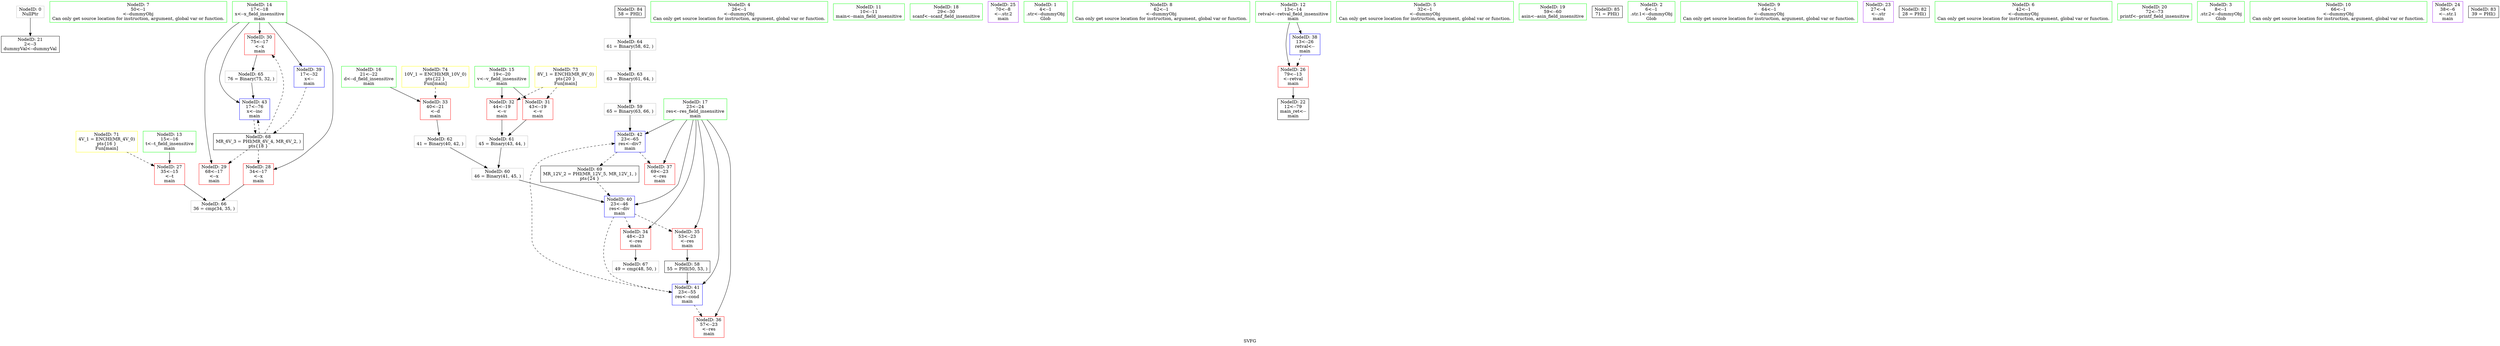 digraph "SVFG" {
	label="SVFG";

	Node0x5598b4c68c00 [shape=record,color=grey,label="{NodeID: 0\nNullPtr}"];
	Node0x5598b4c68c00 -> Node0x5598b4c7a060[style=solid];
	Node0x5598b4c68d20 [shape=record,color=green,label="{NodeID: 7\n50\<--1\n\<--dummyObj\nCan only get source location for instruction, argument, global var or function.}"];
	Node0x5598b4c79a20 [shape=record,color=green,label="{NodeID: 14\n17\<--18\nx\<--x_field_insensitive\nmain\n}"];
	Node0x5598b4c79a20 -> Node0x5598b4c7a640[style=solid];
	Node0x5598b4c79a20 -> Node0x5598b4c7a710[style=solid];
	Node0x5598b4c79a20 -> Node0x5598b4c7a7e0[style=solid];
	Node0x5598b4c79a20 -> Node0x5598b4c7af30[style=solid];
	Node0x5598b4c79a20 -> Node0x5598b4c7b270[style=solid];
	Node0x5598b4c7ce80 [shape=record,color=grey,label="{NodeID: 59\n65 = Binary(63, 66, )\n}"];
	Node0x5598b4c7ce80 -> Node0x5598b4c7b1a0[style=solid];
	Node0x5598b4c7a060 [shape=record,color=black,label="{NodeID: 21\n2\<--3\ndummyVal\<--dummyVal\n}"];
	Node0x5598b4c7e110 [shape=record,color=grey,label="{NodeID: 66\n36 = cmp(34, 35, )\n}"];
	Node0x5598b4c7a640 [shape=record,color=red,label="{NodeID: 28\n34\<--17\n\<--x\nmain\n}"];
	Node0x5598b4c7a640 -> Node0x5598b4c7e110[style=solid];
	Node0x5598b4c81850 [shape=record,color=yellow,style=double,label="{NodeID: 73\n8V_1 = ENCHI(MR_8V_0)\npts\{20 \}\nFun[main]}"];
	Node0x5598b4c81850 -> Node0x5598b4c7a8b0[style=dashed];
	Node0x5598b4c81850 -> Node0x5598b4c7a980[style=dashed];
	Node0x5598b4c7abf0 [shape=record,color=red,label="{NodeID: 35\n53\<--23\n\<--res\nmain\n}"];
	Node0x5598b4c7abf0 -> Node0x5598b4b8bd20[style=solid];
	Node0x5598b4c7b1a0 [shape=record,color=blue,label="{NodeID: 42\n23\<--65\nres\<--div7\nmain\n}"];
	Node0x5598b4c7b1a0 -> Node0x5598b4c7ad90[style=dashed];
	Node0x5598b4c7b1a0 -> Node0x5598b4c80670[style=dashed];
	Node0x5598b4c78da0 [shape=record,color=green,label="{NodeID: 4\n26\<--1\n\<--dummyObj\nCan only get source location for instruction, argument, global var or function.}"];
	Node0x5598b4c797f0 [shape=record,color=green,label="{NodeID: 11\n10\<--11\nmain\<--main_field_insensitive\n}"];
	Node0x5598b4c79d60 [shape=record,color=green,label="{NodeID: 18\n29\<--30\nscanf\<--scanf_field_insensitive\n}"];
	Node0x5598b4c7d480 [shape=record,color=grey,label="{NodeID: 63\n63 = Binary(61, 64, )\n}"];
	Node0x5598b4c7d480 -> Node0x5598b4c7ce80[style=solid];
	Node0x5598b4c7a3d0 [shape=record,color=purple,label="{NodeID: 25\n70\<--8\n\<--.str.2\nmain\n}"];
	Node0x5598b4c7a980 [shape=record,color=red,label="{NodeID: 32\n44\<--19\n\<--v\nmain\n}"];
	Node0x5598b4c7a980 -> Node0x5598b4c7d180[style=solid];
	Node0x5598b4c7af30 [shape=record,color=blue,label="{NodeID: 39\n17\<--32\nx\<--\nmain\n}"];
	Node0x5598b4c7af30 -> Node0x5598b4c80170[style=dashed];
	Node0x5598b4c85030 [shape=record,color=black,label="{NodeID: 84\n58 = PHI()\n}"];
	Node0x5598b4c85030 -> Node0x5598b4c7de10[style=solid];
	Node0x5598b4c77e00 [shape=record,color=green,label="{NodeID: 1\n4\<--1\n.str\<--dummyObj\nGlob }"];
	Node0x5598b4c68db0 [shape=record,color=green,label="{NodeID: 8\n62\<--1\n\<--dummyObj\nCan only get source location for instruction, argument, global var or function.}"];
	Node0x5598b4c79af0 [shape=record,color=green,label="{NodeID: 15\n19\<--20\nv\<--v_field_insensitive\nmain\n}"];
	Node0x5598b4c79af0 -> Node0x5598b4c7a8b0[style=solid];
	Node0x5598b4c79af0 -> Node0x5598b4c7a980[style=solid];
	Node0x5598b4c7d000 [shape=record,color=grey,label="{NodeID: 60\n46 = Binary(41, 45, )\n}"];
	Node0x5598b4c7d000 -> Node0x5598b4c7b000[style=solid];
	Node0x5598b4c7a160 [shape=record,color=black,label="{NodeID: 22\n12\<--79\nmain_ret\<--\nmain\n}"];
	Node0x5598b4c7e290 [shape=record,color=grey,label="{NodeID: 67\n49 = cmp(48, 50, )\n}"];
	Node0x5598b4c7a710 [shape=record,color=red,label="{NodeID: 29\n68\<--17\n\<--x\nmain\n}"];
	Node0x5598b4c81930 [shape=record,color=yellow,style=double,label="{NodeID: 74\n10V_1 = ENCHI(MR_10V_0)\npts\{22 \}\nFun[main]}"];
	Node0x5598b4c81930 -> Node0x5598b4c7aa50[style=dashed];
	Node0x5598b4c7acc0 [shape=record,color=red,label="{NodeID: 36\n57\<--23\n\<--res\nmain\n}"];
	Node0x5598b4c7b270 [shape=record,color=blue,label="{NodeID: 43\n17\<--76\nx\<--inc\nmain\n}"];
	Node0x5598b4c7b270 -> Node0x5598b4c80170[style=dashed];
	Node0x5598b4c78e30 [shape=record,color=green,label="{NodeID: 5\n32\<--1\n\<--dummyObj\nCan only get source location for instruction, argument, global var or function.}"];
	Node0x5598b4c79880 [shape=record,color=green,label="{NodeID: 12\n13\<--14\nretval\<--retval_field_insensitive\nmain\n}"];
	Node0x5598b4c79880 -> Node0x5598b4c7a4a0[style=solid];
	Node0x5598b4c79880 -> Node0x5598b4c7ae60[style=solid];
	Node0x5598b4c79e60 [shape=record,color=green,label="{NodeID: 19\n59\<--60\nasin\<--asin_field_insensitive\n}"];
	Node0x5598b4c7de10 [shape=record,color=grey,label="{NodeID: 64\n61 = Binary(58, 62, )\n}"];
	Node0x5598b4c7de10 -> Node0x5598b4c7d480[style=solid];
	Node0x5598b4c7a4a0 [shape=record,color=red,label="{NodeID: 26\n79\<--13\n\<--retval\nmain\n}"];
	Node0x5598b4c7a4a0 -> Node0x5598b4c7a160[style=solid];
	Node0x5598b4c81690 [shape=record,color=yellow,style=double,label="{NodeID: 71\n4V_1 = ENCHI(MR_4V_0)\npts\{16 \}\nFun[main]}"];
	Node0x5598b4c81690 -> Node0x5598b4c7a570[style=dashed];
	Node0x5598b4c7aa50 [shape=record,color=red,label="{NodeID: 33\n40\<--21\n\<--d\nmain\n}"];
	Node0x5598b4c7aa50 -> Node0x5598b4c7d300[style=solid];
	Node0x5598b4c7b000 [shape=record,color=blue,label="{NodeID: 40\n23\<--46\nres\<--div\nmain\n}"];
	Node0x5598b4c7b000 -> Node0x5598b4c7ab20[style=dashed];
	Node0x5598b4c7b000 -> Node0x5598b4c7abf0[style=dashed];
	Node0x5598b4c7b000 -> Node0x5598b4c7b0d0[style=dashed];
	Node0x5598b4c85190 [shape=record,color=black,label="{NodeID: 85\n71 = PHI()\n}"];
	Node0x5598b4c77ac0 [shape=record,color=green,label="{NodeID: 2\n6\<--1\n.str.1\<--dummyObj\nGlob }"];
	Node0x5598b4c796d0 [shape=record,color=green,label="{NodeID: 9\n64\<--1\n\<--dummyObj\nCan only get source location for instruction, argument, global var or function.}"];
	Node0x5598b4c79bc0 [shape=record,color=green,label="{NodeID: 16\n21\<--22\nd\<--d_field_insensitive\nmain\n}"];
	Node0x5598b4c79bc0 -> Node0x5598b4c7aa50[style=solid];
	Node0x5598b4c7d180 [shape=record,color=grey,label="{NodeID: 61\n45 = Binary(43, 44, )\n}"];
	Node0x5598b4c7d180 -> Node0x5598b4c7d000[style=solid];
	Node0x5598b4c7a230 [shape=record,color=purple,label="{NodeID: 23\n27\<--4\n\<--.str\nmain\n}"];
	Node0x5598b4c80170 [shape=record,color=black,label="{NodeID: 68\nMR_6V_3 = PHI(MR_6V_4, MR_6V_2, )\npts\{18 \}\n}"];
	Node0x5598b4c80170 -> Node0x5598b4c7a640[style=dashed];
	Node0x5598b4c80170 -> Node0x5598b4c7a710[style=dashed];
	Node0x5598b4c80170 -> Node0x5598b4c7a7e0[style=dashed];
	Node0x5598b4c80170 -> Node0x5598b4c7b270[style=dashed];
	Node0x5598b4c7a7e0 [shape=record,color=red,label="{NodeID: 30\n75\<--17\n\<--x\nmain\n}"];
	Node0x5598b4c7a7e0 -> Node0x5598b4c7df90[style=solid];
	Node0x5598b4c7ad90 [shape=record,color=red,label="{NodeID: 37\n69\<--23\n\<--res\nmain\n}"];
	Node0x5598b4c84e30 [shape=record,color=black,label="{NodeID: 82\n28 = PHI()\n}"];
	Node0x5598b4c68c90 [shape=record,color=green,label="{NodeID: 6\n42\<--1\n\<--dummyObj\nCan only get source location for instruction, argument, global var or function.}"];
	Node0x5598b4c79950 [shape=record,color=green,label="{NodeID: 13\n15\<--16\nt\<--t_field_insensitive\nmain\n}"];
	Node0x5598b4c79950 -> Node0x5598b4c7a570[style=solid];
	Node0x5598b4b8bd20 [shape=record,color=black,label="{NodeID: 58\n55 = PHI(50, 53, )\n}"];
	Node0x5598b4b8bd20 -> Node0x5598b4c7b0d0[style=solid];
	Node0x5598b4c79f60 [shape=record,color=green,label="{NodeID: 20\n72\<--73\nprintf\<--printf_field_insensitive\n}"];
	Node0x5598b4c7df90 [shape=record,color=grey,label="{NodeID: 65\n76 = Binary(75, 32, )\n}"];
	Node0x5598b4c7df90 -> Node0x5598b4c7b270[style=solid];
	Node0x5598b4c7a570 [shape=record,color=red,label="{NodeID: 27\n35\<--15\n\<--t\nmain\n}"];
	Node0x5598b4c7a570 -> Node0x5598b4c7e110[style=solid];
	Node0x5598b4c7ab20 [shape=record,color=red,label="{NodeID: 34\n48\<--23\n\<--res\nmain\n}"];
	Node0x5598b4c7ab20 -> Node0x5598b4c7e290[style=solid];
	Node0x5598b4c7b0d0 [shape=record,color=blue,label="{NodeID: 41\n23\<--55\nres\<--cond\nmain\n}"];
	Node0x5598b4c7b0d0 -> Node0x5598b4c7acc0[style=dashed];
	Node0x5598b4c7b0d0 -> Node0x5598b4c7b1a0[style=dashed];
	Node0x5598b4c77b50 [shape=record,color=green,label="{NodeID: 3\n8\<--1\n.str.2\<--dummyObj\nGlob }"];
	Node0x5598b4c79760 [shape=record,color=green,label="{NodeID: 10\n66\<--1\n\<--dummyObj\nCan only get source location for instruction, argument, global var or function.}"];
	Node0x5598b4c79c90 [shape=record,color=green,label="{NodeID: 17\n23\<--24\nres\<--res_field_insensitive\nmain\n}"];
	Node0x5598b4c79c90 -> Node0x5598b4c7ab20[style=solid];
	Node0x5598b4c79c90 -> Node0x5598b4c7abf0[style=solid];
	Node0x5598b4c79c90 -> Node0x5598b4c7acc0[style=solid];
	Node0x5598b4c79c90 -> Node0x5598b4c7ad90[style=solid];
	Node0x5598b4c79c90 -> Node0x5598b4c7b000[style=solid];
	Node0x5598b4c79c90 -> Node0x5598b4c7b0d0[style=solid];
	Node0x5598b4c79c90 -> Node0x5598b4c7b1a0[style=solid];
	Node0x5598b4c7d300 [shape=record,color=grey,label="{NodeID: 62\n41 = Binary(40, 42, )\n}"];
	Node0x5598b4c7d300 -> Node0x5598b4c7d000[style=solid];
	Node0x5598b4c7a300 [shape=record,color=purple,label="{NodeID: 24\n38\<--6\n\<--.str.1\nmain\n}"];
	Node0x5598b4c80670 [shape=record,color=black,label="{NodeID: 69\nMR_12V_2 = PHI(MR_12V_5, MR_12V_1, )\npts\{24 \}\n}"];
	Node0x5598b4c80670 -> Node0x5598b4c7b000[style=dashed];
	Node0x5598b4c7a8b0 [shape=record,color=red,label="{NodeID: 31\n43\<--19\n\<--v\nmain\n}"];
	Node0x5598b4c7a8b0 -> Node0x5598b4c7d180[style=solid];
	Node0x5598b4c7ae60 [shape=record,color=blue,label="{NodeID: 38\n13\<--26\nretval\<--\nmain\n}"];
	Node0x5598b4c7ae60 -> Node0x5598b4c7a4a0[style=dashed];
	Node0x5598b4c84f30 [shape=record,color=black,label="{NodeID: 83\n39 = PHI()\n}"];
}
